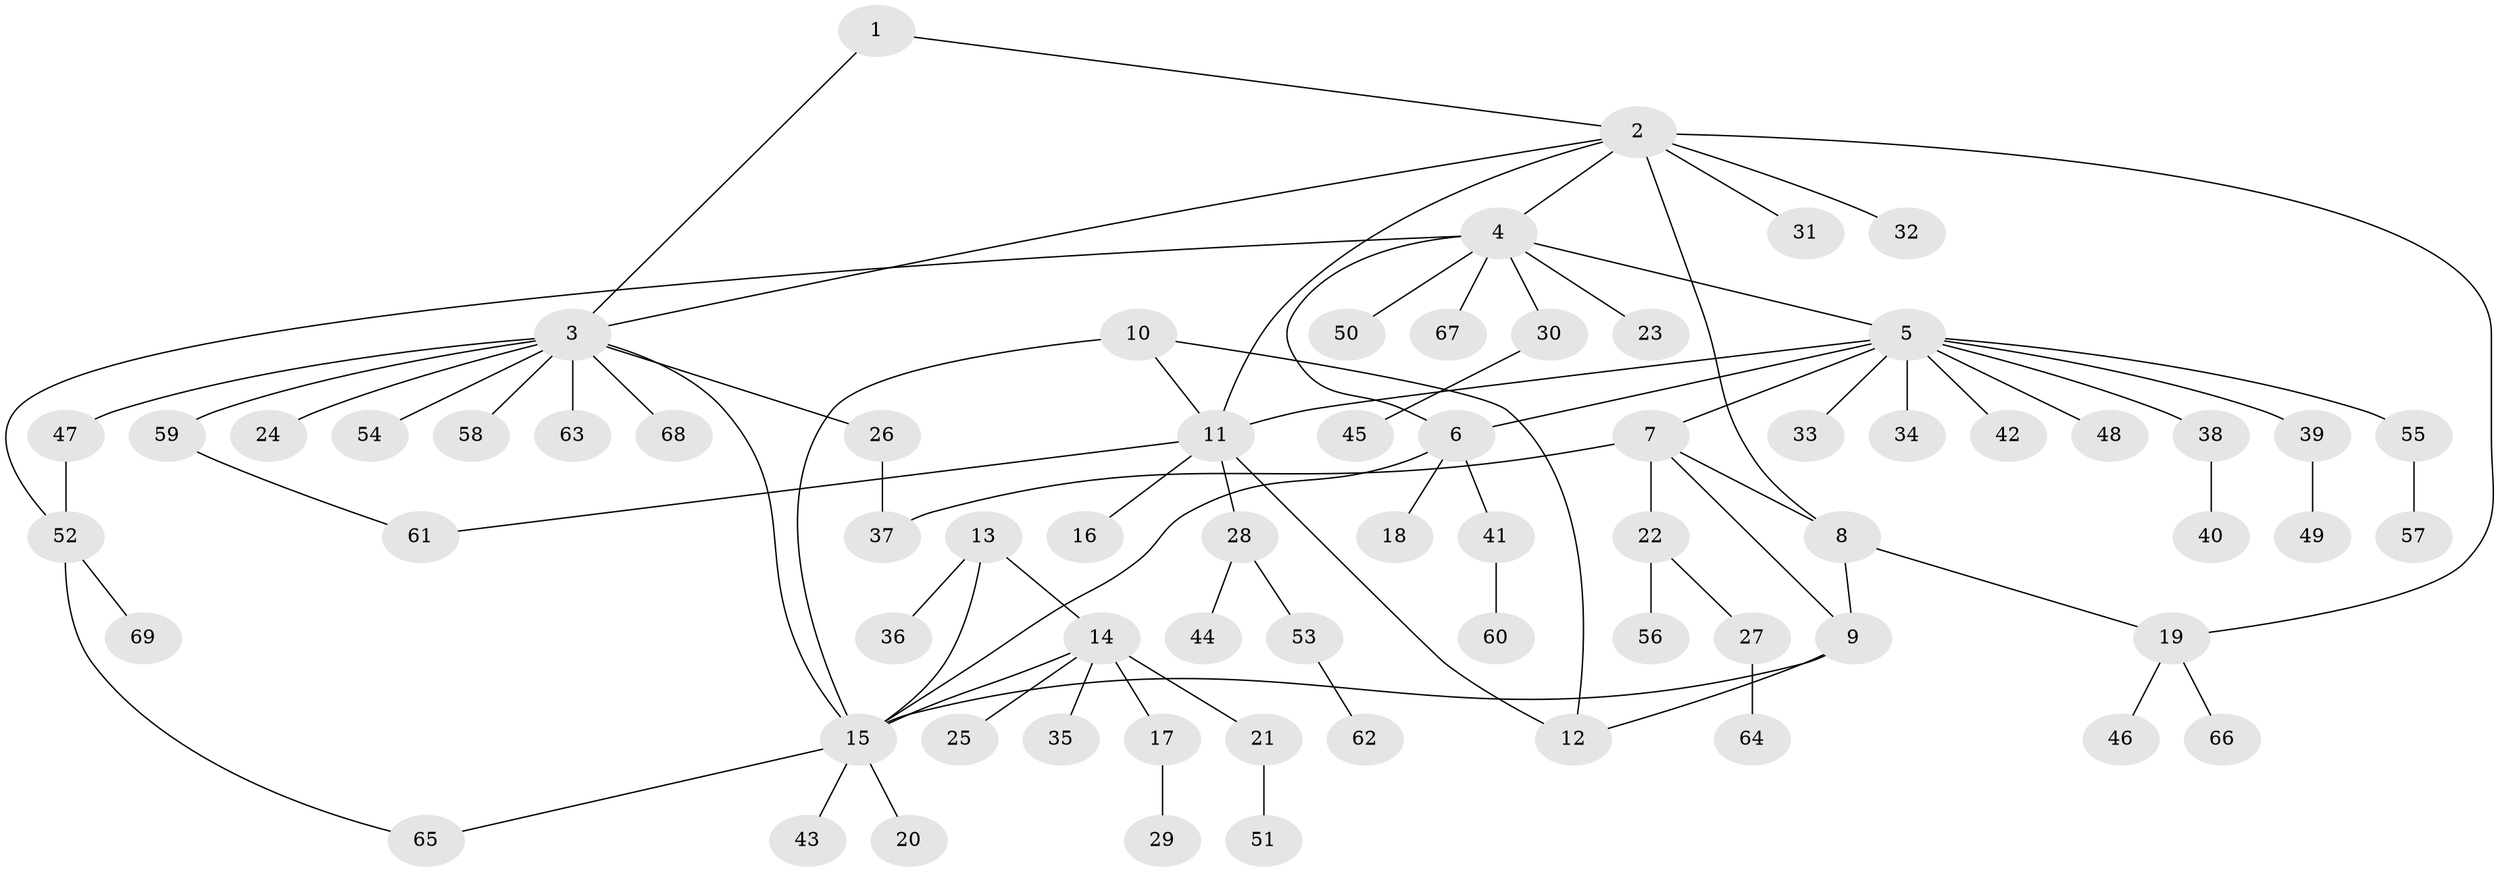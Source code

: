 // coarse degree distribution, {5: 0.1, 1: 0.7, 9: 0.05, 3: 0.1, 7: 0.05}
// Generated by graph-tools (version 1.1) at 2025/58/03/04/25 21:58:59]
// undirected, 69 vertices, 84 edges
graph export_dot {
graph [start="1"]
  node [color=gray90,style=filled];
  1;
  2;
  3;
  4;
  5;
  6;
  7;
  8;
  9;
  10;
  11;
  12;
  13;
  14;
  15;
  16;
  17;
  18;
  19;
  20;
  21;
  22;
  23;
  24;
  25;
  26;
  27;
  28;
  29;
  30;
  31;
  32;
  33;
  34;
  35;
  36;
  37;
  38;
  39;
  40;
  41;
  42;
  43;
  44;
  45;
  46;
  47;
  48;
  49;
  50;
  51;
  52;
  53;
  54;
  55;
  56;
  57;
  58;
  59;
  60;
  61;
  62;
  63;
  64;
  65;
  66;
  67;
  68;
  69;
  1 -- 2;
  1 -- 3;
  2 -- 3;
  2 -- 4;
  2 -- 8;
  2 -- 11;
  2 -- 19;
  2 -- 31;
  2 -- 32;
  3 -- 15;
  3 -- 24;
  3 -- 26;
  3 -- 47;
  3 -- 54;
  3 -- 58;
  3 -- 59;
  3 -- 63;
  3 -- 68;
  4 -- 5;
  4 -- 6;
  4 -- 23;
  4 -- 30;
  4 -- 50;
  4 -- 52;
  4 -- 67;
  5 -- 6;
  5 -- 7;
  5 -- 11;
  5 -- 33;
  5 -- 34;
  5 -- 38;
  5 -- 39;
  5 -- 42;
  5 -- 48;
  5 -- 55;
  6 -- 15;
  6 -- 18;
  6 -- 41;
  7 -- 8;
  7 -- 9;
  7 -- 22;
  7 -- 37;
  8 -- 9;
  8 -- 19;
  9 -- 12;
  9 -- 15;
  10 -- 11;
  10 -- 12;
  10 -- 15;
  11 -- 12;
  11 -- 16;
  11 -- 28;
  11 -- 61;
  13 -- 14;
  13 -- 15;
  13 -- 36;
  14 -- 15;
  14 -- 17;
  14 -- 21;
  14 -- 25;
  14 -- 35;
  15 -- 20;
  15 -- 43;
  15 -- 65;
  17 -- 29;
  19 -- 46;
  19 -- 66;
  21 -- 51;
  22 -- 27;
  22 -- 56;
  26 -- 37;
  27 -- 64;
  28 -- 44;
  28 -- 53;
  30 -- 45;
  38 -- 40;
  39 -- 49;
  41 -- 60;
  47 -- 52;
  52 -- 65;
  52 -- 69;
  53 -- 62;
  55 -- 57;
  59 -- 61;
}

